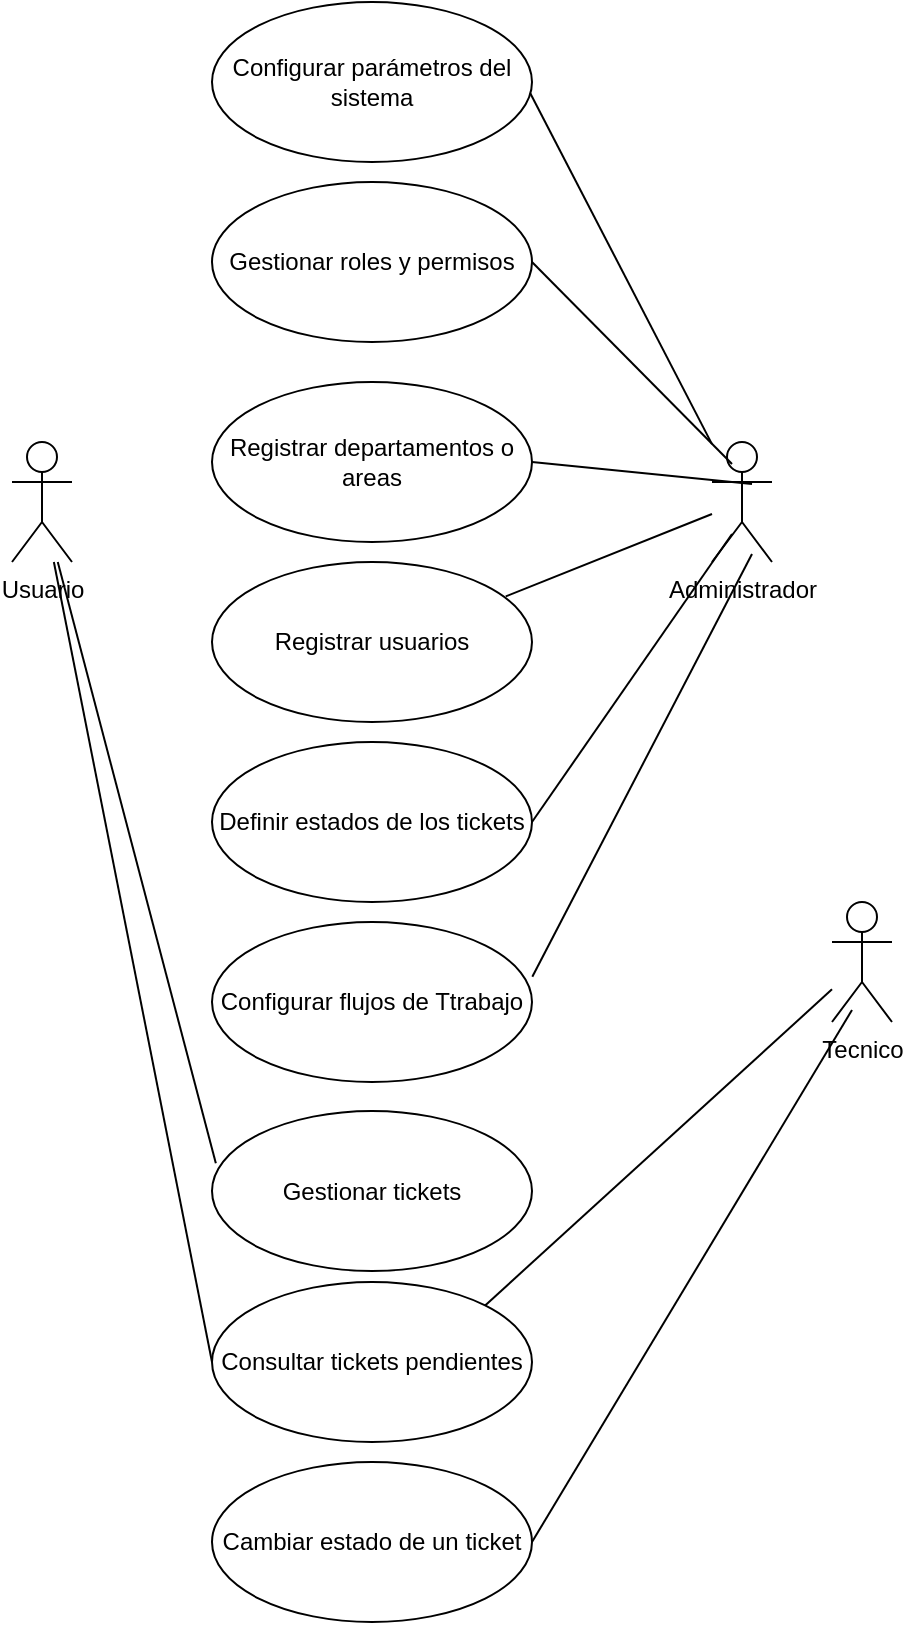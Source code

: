 <mxfile version="21.6.5" type="device">
  <diagram name="Página-1" id="Y6r2mVM5Y0TbrJUh2oBv">
    <mxGraphModel dx="2867" dy="1380" grid="1" gridSize="10" guides="1" tooltips="1" connect="1" arrows="1" fold="1" page="1" pageScale="1" pageWidth="827" pageHeight="1169" math="0" shadow="0">
      <root>
        <mxCell id="0" />
        <mxCell id="1" parent="0" />
        <mxCell id="7Cn_Ufhg1g9D0EUWHmBx-1" value="Usuario" style="shape=umlActor;verticalLabelPosition=bottom;verticalAlign=top;html=1;outlineConnect=0;" vertex="1" parent="1">
          <mxGeometry x="90" y="250" width="30" height="60" as="geometry" />
        </mxCell>
        <mxCell id="7Cn_Ufhg1g9D0EUWHmBx-2" value="Administrador&lt;br&gt;" style="shape=umlActor;verticalLabelPosition=bottom;verticalAlign=top;html=1;outlineConnect=0;" vertex="1" parent="1">
          <mxGeometry x="440" y="250" width="30" height="60" as="geometry" />
        </mxCell>
        <mxCell id="7Cn_Ufhg1g9D0EUWHmBx-3" value="Gestionar roles y permisos" style="ellipse;whiteSpace=wrap;html=1;" vertex="1" parent="1">
          <mxGeometry x="190" y="120" width="160" height="80" as="geometry" />
        </mxCell>
        <mxCell id="7Cn_Ufhg1g9D0EUWHmBx-4" value="Tecnico" style="shape=umlActor;verticalLabelPosition=bottom;verticalAlign=top;html=1;outlineConnect=0;" vertex="1" parent="1">
          <mxGeometry x="500" y="480" width="30" height="60" as="geometry" />
        </mxCell>
        <mxCell id="7Cn_Ufhg1g9D0EUWHmBx-5" value="Registrar departamentos o areas" style="ellipse;whiteSpace=wrap;html=1;" vertex="1" parent="1">
          <mxGeometry x="190" y="220" width="160" height="80" as="geometry" />
        </mxCell>
        <mxCell id="7Cn_Ufhg1g9D0EUWHmBx-7" value="Registrar usuarios" style="ellipse;whiteSpace=wrap;html=1;" vertex="1" parent="1">
          <mxGeometry x="190" y="310" width="160" height="80" as="geometry" />
        </mxCell>
        <mxCell id="7Cn_Ufhg1g9D0EUWHmBx-8" value="Definir estados de los tickets" style="ellipse;whiteSpace=wrap;html=1;" vertex="1" parent="1">
          <mxGeometry x="190" y="400" width="160" height="80" as="geometry" />
        </mxCell>
        <mxCell id="7Cn_Ufhg1g9D0EUWHmBx-9" value="Configurar parámetros del sistema" style="ellipse;whiteSpace=wrap;html=1;" vertex="1" parent="1">
          <mxGeometry x="190" y="30" width="160" height="80" as="geometry" />
        </mxCell>
        <mxCell id="7Cn_Ufhg1g9D0EUWHmBx-10" value="Configurar flujos de Ttrabajo" style="ellipse;whiteSpace=wrap;html=1;" vertex="1" parent="1">
          <mxGeometry x="190" y="490" width="160" height="80" as="geometry" />
        </mxCell>
        <mxCell id="7Cn_Ufhg1g9D0EUWHmBx-11" value="Gestionar tickets" style="ellipse;whiteSpace=wrap;html=1;" vertex="1" parent="1">
          <mxGeometry x="190" y="584.5" width="160" height="80" as="geometry" />
        </mxCell>
        <mxCell id="7Cn_Ufhg1g9D0EUWHmBx-12" value="Consultar tickets pendientes" style="ellipse;whiteSpace=wrap;html=1;" vertex="1" parent="1">
          <mxGeometry x="190" y="670" width="160" height="80" as="geometry" />
        </mxCell>
        <mxCell id="7Cn_Ufhg1g9D0EUWHmBx-13" value="Cambiar estado de un ticket" style="ellipse;whiteSpace=wrap;html=1;" vertex="1" parent="1">
          <mxGeometry x="190" y="760" width="160" height="80" as="geometry" />
        </mxCell>
        <mxCell id="7Cn_Ufhg1g9D0EUWHmBx-14" value="" style="endArrow=none;html=1;rounded=0;entryX=0.995;entryY=0.572;entryDx=0;entryDy=0;entryPerimeter=0;" edge="1" parent="1" source="7Cn_Ufhg1g9D0EUWHmBx-2" target="7Cn_Ufhg1g9D0EUWHmBx-9">
          <mxGeometry width="50" height="50" relative="1" as="geometry">
            <mxPoint x="160" y="220" as="sourcePoint" />
            <mxPoint x="210" y="170" as="targetPoint" />
          </mxGeometry>
        </mxCell>
        <mxCell id="7Cn_Ufhg1g9D0EUWHmBx-15" value="" style="endArrow=none;html=1;rounded=0;entryX=1;entryY=0.5;entryDx=0;entryDy=0;" edge="1" parent="1" target="7Cn_Ufhg1g9D0EUWHmBx-3">
          <mxGeometry width="50" height="50" relative="1" as="geometry">
            <mxPoint x="450" y="261" as="sourcePoint" />
            <mxPoint x="359" y="86" as="targetPoint" />
          </mxGeometry>
        </mxCell>
        <mxCell id="7Cn_Ufhg1g9D0EUWHmBx-16" value="" style="endArrow=none;html=1;rounded=0;entryX=1;entryY=0.5;entryDx=0;entryDy=0;" edge="1" parent="1" target="7Cn_Ufhg1g9D0EUWHmBx-5">
          <mxGeometry width="50" height="50" relative="1" as="geometry">
            <mxPoint x="460" y="271" as="sourcePoint" />
            <mxPoint x="369" y="96" as="targetPoint" />
          </mxGeometry>
        </mxCell>
        <mxCell id="7Cn_Ufhg1g9D0EUWHmBx-17" value="" style="endArrow=none;html=1;rounded=0;entryX=0.918;entryY=0.215;entryDx=0;entryDy=0;entryPerimeter=0;" edge="1" parent="1" source="7Cn_Ufhg1g9D0EUWHmBx-2" target="7Cn_Ufhg1g9D0EUWHmBx-7">
          <mxGeometry width="50" height="50" relative="1" as="geometry">
            <mxPoint x="470" y="281" as="sourcePoint" />
            <mxPoint x="360" y="270" as="targetPoint" />
          </mxGeometry>
        </mxCell>
        <mxCell id="7Cn_Ufhg1g9D0EUWHmBx-18" value="" style="endArrow=none;html=1;rounded=0;entryX=1;entryY=0.5;entryDx=0;entryDy=0;" edge="1" parent="1" target="7Cn_Ufhg1g9D0EUWHmBx-8">
          <mxGeometry width="50" height="50" relative="1" as="geometry">
            <mxPoint x="450" y="296" as="sourcePoint" />
            <mxPoint x="347" y="337" as="targetPoint" />
          </mxGeometry>
        </mxCell>
        <mxCell id="7Cn_Ufhg1g9D0EUWHmBx-19" value="" style="endArrow=none;html=1;rounded=0;entryX=1.001;entryY=0.342;entryDx=0;entryDy=0;entryPerimeter=0;" edge="1" parent="1" target="7Cn_Ufhg1g9D0EUWHmBx-10">
          <mxGeometry width="50" height="50" relative="1" as="geometry">
            <mxPoint x="460" y="306" as="sourcePoint" />
            <mxPoint x="357" y="347" as="targetPoint" />
          </mxGeometry>
        </mxCell>
        <mxCell id="7Cn_Ufhg1g9D0EUWHmBx-20" value="" style="endArrow=none;html=1;rounded=0;exitX=0.012;exitY=0.327;exitDx=0;exitDy=0;exitPerimeter=0;" edge="1" parent="1" source="7Cn_Ufhg1g9D0EUWHmBx-11" target="7Cn_Ufhg1g9D0EUWHmBx-1">
          <mxGeometry width="50" height="50" relative="1" as="geometry">
            <mxPoint x="320" y="460" as="sourcePoint" />
            <mxPoint x="370" y="410" as="targetPoint" />
          </mxGeometry>
        </mxCell>
        <mxCell id="7Cn_Ufhg1g9D0EUWHmBx-21" value="" style="endArrow=none;html=1;rounded=0;entryX=0;entryY=0.5;entryDx=0;entryDy=0;" edge="1" parent="1" source="7Cn_Ufhg1g9D0EUWHmBx-1" target="7Cn_Ufhg1g9D0EUWHmBx-12">
          <mxGeometry width="50" height="50" relative="1" as="geometry">
            <mxPoint x="470" y="316" as="sourcePoint" />
            <mxPoint x="367" y="357" as="targetPoint" />
          </mxGeometry>
        </mxCell>
        <mxCell id="7Cn_Ufhg1g9D0EUWHmBx-22" value="" style="endArrow=none;html=1;rounded=0;exitX=1;exitY=0;exitDx=0;exitDy=0;" edge="1" parent="1" source="7Cn_Ufhg1g9D0EUWHmBx-12" target="7Cn_Ufhg1g9D0EUWHmBx-4">
          <mxGeometry width="50" height="50" relative="1" as="geometry">
            <mxPoint x="320" y="650" as="sourcePoint" />
            <mxPoint x="370" y="600" as="targetPoint" />
          </mxGeometry>
        </mxCell>
        <mxCell id="7Cn_Ufhg1g9D0EUWHmBx-23" value="" style="endArrow=none;html=1;rounded=0;exitX=1;exitY=0.5;exitDx=0;exitDy=0;" edge="1" parent="1" source="7Cn_Ufhg1g9D0EUWHmBx-13">
          <mxGeometry width="50" height="50" relative="1" as="geometry">
            <mxPoint x="337" y="692" as="sourcePoint" />
            <mxPoint x="510" y="534" as="targetPoint" />
          </mxGeometry>
        </mxCell>
      </root>
    </mxGraphModel>
  </diagram>
</mxfile>
